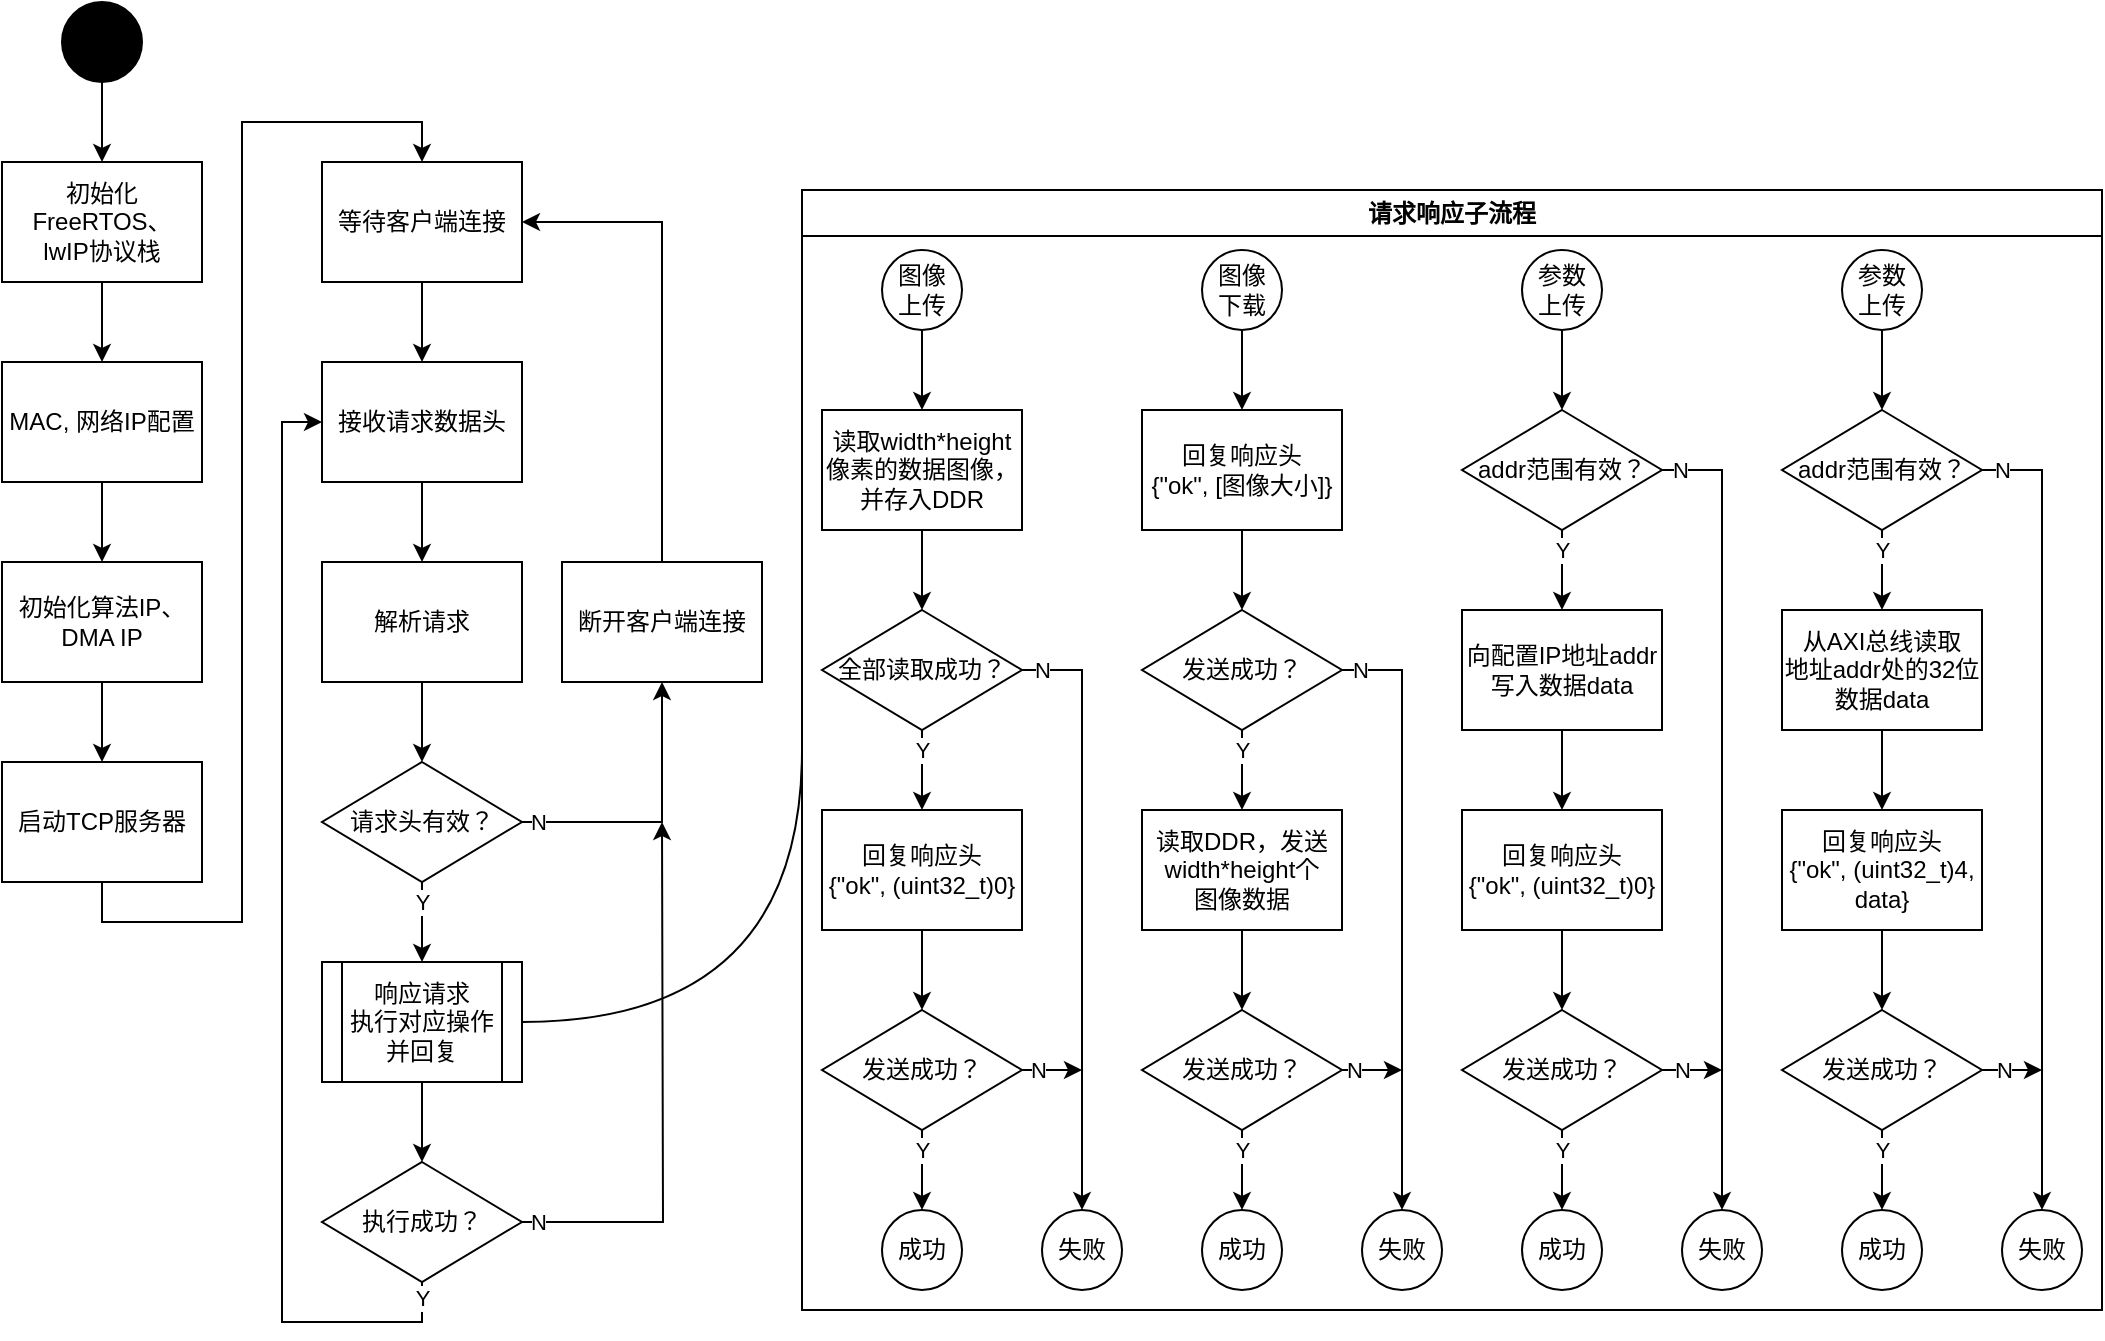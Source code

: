 <mxfile version="24.7.17">
  <diagram name="第 1 页" id="Av57uVPPr5neI0YAgq-q">
    <mxGraphModel dx="302" dy="266" grid="1" gridSize="10" guides="1" tooltips="1" connect="1" arrows="1" fold="1" page="1" pageScale="1" pageWidth="1169" pageHeight="827" math="0" shadow="0">
      <root>
        <mxCell id="0" />
        <mxCell id="1" parent="0" />
        <mxCell id="zGsJtaL-EvxE9tPqCpzB-6" value="" style="edgeStyle=orthogonalEdgeStyle;rounded=0;orthogonalLoop=1;jettySize=auto;html=1;entryX=0.5;entryY=0;entryDx=0;entryDy=0;exitX=0.5;exitY=1;exitDx=0;exitDy=0;" parent="1" source="zGsJtaL-EvxE9tPqCpzB-1" target="zGsJtaL-EvxE9tPqCpzB-4" edge="1">
          <mxGeometry relative="1" as="geometry">
            <mxPoint x="90" y="240" as="targetPoint" />
          </mxGeometry>
        </mxCell>
        <mxCell id="zGsJtaL-EvxE9tPqCpzB-1" value="初始化&lt;div&gt;FreeRTOS、&lt;/div&gt;&lt;div&gt;lwIP协议栈&lt;/div&gt;" style="rounded=0;whiteSpace=wrap;html=1;" parent="1" vertex="1">
          <mxGeometry x="40" y="120" width="100" height="60" as="geometry" />
        </mxCell>
        <mxCell id="zGsJtaL-EvxE9tPqCpzB-3" style="edgeStyle=orthogonalEdgeStyle;rounded=0;orthogonalLoop=1;jettySize=auto;html=1;exitX=0.5;exitY=1;exitDx=0;exitDy=0;entryX=0.5;entryY=0;entryDx=0;entryDy=0;" parent="1" source="zGsJtaL-EvxE9tPqCpzB-2" target="zGsJtaL-EvxE9tPqCpzB-1" edge="1">
          <mxGeometry relative="1" as="geometry" />
        </mxCell>
        <mxCell id="zGsJtaL-EvxE9tPqCpzB-2" value="" style="ellipse;whiteSpace=wrap;html=1;aspect=fixed;fillColor=#000000;" parent="1" vertex="1">
          <mxGeometry x="70" y="40" width="40" height="40" as="geometry" />
        </mxCell>
        <mxCell id="zGsJtaL-EvxE9tPqCpzB-10" style="edgeStyle=orthogonalEdgeStyle;rounded=0;orthogonalLoop=1;jettySize=auto;html=1;exitX=0.5;exitY=1;exitDx=0;exitDy=0;entryX=0.5;entryY=0;entryDx=0;entryDy=0;" parent="1" source="zGsJtaL-EvxE9tPqCpzB-4" target="zGsJtaL-EvxE9tPqCpzB-8" edge="1">
          <mxGeometry relative="1" as="geometry" />
        </mxCell>
        <mxCell id="zGsJtaL-EvxE9tPqCpzB-4" value="MAC, 网络IP配置" style="rounded=0;whiteSpace=wrap;html=1;" parent="1" vertex="1">
          <mxGeometry x="40" y="220" width="100" height="60" as="geometry" />
        </mxCell>
        <mxCell id="zGsJtaL-EvxE9tPqCpzB-11" style="edgeStyle=orthogonalEdgeStyle;rounded=0;orthogonalLoop=1;jettySize=auto;html=1;exitX=0.5;exitY=1;exitDx=0;exitDy=0;entryX=0.5;entryY=0;entryDx=0;entryDy=0;" parent="1" source="zGsJtaL-EvxE9tPqCpzB-8" target="zGsJtaL-EvxE9tPqCpzB-12" edge="1">
          <mxGeometry relative="1" as="geometry">
            <mxPoint x="90" y="420" as="targetPoint" />
          </mxGeometry>
        </mxCell>
        <mxCell id="zGsJtaL-EvxE9tPqCpzB-8" value="初始化算法IP、DMA IP" style="rounded=0;whiteSpace=wrap;html=1;" parent="1" vertex="1">
          <mxGeometry x="40" y="320" width="100" height="60" as="geometry" />
        </mxCell>
        <mxCell id="zGsJtaL-EvxE9tPqCpzB-15" style="edgeStyle=orthogonalEdgeStyle;rounded=0;orthogonalLoop=1;jettySize=auto;html=1;exitX=0.5;exitY=1;exitDx=0;exitDy=0;entryX=0.5;entryY=0;entryDx=0;entryDy=0;" parent="1" source="zGsJtaL-EvxE9tPqCpzB-12" target="zGsJtaL-EvxE9tPqCpzB-14" edge="1">
          <mxGeometry relative="1" as="geometry">
            <Array as="points">
              <mxPoint x="90" y="500" />
              <mxPoint x="160" y="500" />
              <mxPoint x="160" y="100" />
              <mxPoint x="250" y="100" />
            </Array>
          </mxGeometry>
        </mxCell>
        <mxCell id="zGsJtaL-EvxE9tPqCpzB-12" value="启动TCP服务器" style="rounded=0;whiteSpace=wrap;html=1;" parent="1" vertex="1">
          <mxGeometry x="40" y="420" width="100" height="60" as="geometry" />
        </mxCell>
        <mxCell id="zGsJtaL-EvxE9tPqCpzB-16" style="edgeStyle=orthogonalEdgeStyle;rounded=0;orthogonalLoop=1;jettySize=auto;html=1;exitX=0.5;exitY=1;exitDx=0;exitDy=0;" parent="1" source="zGsJtaL-EvxE9tPqCpzB-14" edge="1">
          <mxGeometry relative="1" as="geometry">
            <mxPoint x="250" y="220" as="targetPoint" />
          </mxGeometry>
        </mxCell>
        <mxCell id="zGsJtaL-EvxE9tPqCpzB-14" value="等待客户端连接" style="rounded=0;whiteSpace=wrap;html=1;" parent="1" vertex="1">
          <mxGeometry x="200" y="120" width="100" height="60" as="geometry" />
        </mxCell>
        <mxCell id="zGsJtaL-EvxE9tPqCpzB-24" style="edgeStyle=orthogonalEdgeStyle;rounded=0;orthogonalLoop=1;jettySize=auto;html=1;exitX=0.5;exitY=1;exitDx=0;exitDy=0;entryX=0.5;entryY=0;entryDx=0;entryDy=0;" parent="1" source="zGsJtaL-EvxE9tPqCpzB-17" target="zGsJtaL-EvxE9tPqCpzB-18" edge="1">
          <mxGeometry relative="1" as="geometry" />
        </mxCell>
        <mxCell id="zGsJtaL-EvxE9tPqCpzB-17" value="接收请求数据头" style="rounded=0;whiteSpace=wrap;html=1;" parent="1" vertex="1">
          <mxGeometry x="200" y="220" width="100" height="60" as="geometry" />
        </mxCell>
        <mxCell id="zGsJtaL-EvxE9tPqCpzB-20" style="edgeStyle=orthogonalEdgeStyle;rounded=0;orthogonalLoop=1;jettySize=auto;html=1;entryX=0.5;entryY=0;entryDx=0;entryDy=0;exitX=0.5;exitY=1;exitDx=0;exitDy=0;" parent="1" source="zGsJtaL-EvxE9tPqCpzB-22" target="zGsJtaL-EvxE9tPqCpzB-50" edge="1">
          <mxGeometry relative="1" as="geometry">
            <mxPoint x="250" y="520" as="targetPoint" />
          </mxGeometry>
        </mxCell>
        <mxCell id="zGsJtaL-EvxE9tPqCpzB-37" value="Y" style="edgeLabel;html=1;align=center;verticalAlign=middle;resizable=0;points=[];" parent="zGsJtaL-EvxE9tPqCpzB-20" vertex="1" connectable="0">
          <mxGeometry x="-0.46" relative="1" as="geometry">
            <mxPoint y="-1" as="offset" />
          </mxGeometry>
        </mxCell>
        <mxCell id="zGsJtaL-EvxE9tPqCpzB-25" style="edgeStyle=orthogonalEdgeStyle;rounded=0;orthogonalLoop=1;jettySize=auto;html=1;exitX=0.5;exitY=1;exitDx=0;exitDy=0;entryX=0.5;entryY=0;entryDx=0;entryDy=0;" parent="1" source="zGsJtaL-EvxE9tPqCpzB-18" target="zGsJtaL-EvxE9tPqCpzB-22" edge="1">
          <mxGeometry relative="1" as="geometry" />
        </mxCell>
        <mxCell id="zGsJtaL-EvxE9tPqCpzB-18" value="解析请求" style="rounded=0;whiteSpace=wrap;html=1;" parent="1" vertex="1">
          <mxGeometry x="200" y="320" width="100" height="60" as="geometry" />
        </mxCell>
        <mxCell id="zGsJtaL-EvxE9tPqCpzB-33" style="edgeStyle=orthogonalEdgeStyle;rounded=0;orthogonalLoop=1;jettySize=auto;html=1;exitX=0.5;exitY=1;exitDx=0;exitDy=0;entryX=0.5;entryY=0;entryDx=0;entryDy=0;" parent="1" source="zGsJtaL-EvxE9tPqCpzB-50" target="zGsJtaL-EvxE9tPqCpzB-31" edge="1">
          <mxGeometry relative="1" as="geometry">
            <mxPoint x="250" y="580" as="sourcePoint" />
          </mxGeometry>
        </mxCell>
        <mxCell id="zGsJtaL-EvxE9tPqCpzB-29" style="edgeStyle=orthogonalEdgeStyle;rounded=0;orthogonalLoop=1;jettySize=auto;html=1;exitX=1;exitY=0.5;exitDx=0;exitDy=0;entryX=0.5;entryY=1;entryDx=0;entryDy=0;" parent="1" source="zGsJtaL-EvxE9tPqCpzB-22" target="zGsJtaL-EvxE9tPqCpzB-27" edge="1">
          <mxGeometry relative="1" as="geometry" />
        </mxCell>
        <mxCell id="zGsJtaL-EvxE9tPqCpzB-38" value="N" style="edgeLabel;html=1;align=center;verticalAlign=middle;resizable=0;points=[];" parent="zGsJtaL-EvxE9tPqCpzB-29" vertex="1" connectable="0">
          <mxGeometry x="-0.708" relative="1" as="geometry">
            <mxPoint x="-13" as="offset" />
          </mxGeometry>
        </mxCell>
        <mxCell id="zGsJtaL-EvxE9tPqCpzB-22" value="请求头有效？" style="rhombus;whiteSpace=wrap;html=1;" parent="1" vertex="1">
          <mxGeometry x="200" y="420" width="100" height="60" as="geometry" />
        </mxCell>
        <mxCell id="zGsJtaL-EvxE9tPqCpzB-28" style="edgeStyle=orthogonalEdgeStyle;rounded=0;orthogonalLoop=1;jettySize=auto;html=1;exitX=0.5;exitY=0;exitDx=0;exitDy=0;entryX=1;entryY=0.5;entryDx=0;entryDy=0;" parent="1" source="zGsJtaL-EvxE9tPqCpzB-27" target="zGsJtaL-EvxE9tPqCpzB-14" edge="1">
          <mxGeometry relative="1" as="geometry" />
        </mxCell>
        <mxCell id="zGsJtaL-EvxE9tPqCpzB-27" value="断开客户端连接" style="rounded=0;whiteSpace=wrap;html=1;" parent="1" vertex="1">
          <mxGeometry x="320" y="320" width="100" height="60" as="geometry" />
        </mxCell>
        <mxCell id="zGsJtaL-EvxE9tPqCpzB-32" style="edgeStyle=orthogonalEdgeStyle;rounded=0;orthogonalLoop=1;jettySize=auto;html=1;exitX=1;exitY=0.5;exitDx=0;exitDy=0;" parent="1" source="zGsJtaL-EvxE9tPqCpzB-31" edge="1">
          <mxGeometry relative="1" as="geometry">
            <mxPoint x="370" y="450" as="targetPoint" />
          </mxGeometry>
        </mxCell>
        <mxCell id="zGsJtaL-EvxE9tPqCpzB-39" value="N" style="edgeLabel;html=1;align=center;verticalAlign=middle;resizable=0;points=[];" parent="zGsJtaL-EvxE9tPqCpzB-32" vertex="1" connectable="0">
          <mxGeometry x="-0.84" relative="1" as="geometry">
            <mxPoint x="-14" as="offset" />
          </mxGeometry>
        </mxCell>
        <mxCell id="zGsJtaL-EvxE9tPqCpzB-34" style="edgeStyle=orthogonalEdgeStyle;rounded=0;orthogonalLoop=1;jettySize=auto;html=1;exitX=0.5;exitY=1;exitDx=0;exitDy=0;entryX=0;entryY=0.5;entryDx=0;entryDy=0;" parent="1" source="zGsJtaL-EvxE9tPqCpzB-31" target="zGsJtaL-EvxE9tPqCpzB-17" edge="1">
          <mxGeometry relative="1" as="geometry">
            <Array as="points">
              <mxPoint x="250" y="700" />
              <mxPoint x="180" y="700" />
              <mxPoint x="180" y="250" />
            </Array>
          </mxGeometry>
        </mxCell>
        <mxCell id="zGsJtaL-EvxE9tPqCpzB-40" value="Y" style="edgeLabel;html=1;align=center;verticalAlign=middle;resizable=0;points=[];" parent="zGsJtaL-EvxE9tPqCpzB-34" vertex="1" connectable="0">
          <mxGeometry x="-0.95" y="2" relative="1" as="geometry">
            <mxPoint x="-2" y="-6" as="offset" />
          </mxGeometry>
        </mxCell>
        <mxCell id="zGsJtaL-EvxE9tPqCpzB-31" value="执行成功？" style="rhombus;whiteSpace=wrap;html=1;" parent="1" vertex="1">
          <mxGeometry x="200" y="620" width="100" height="60" as="geometry" />
        </mxCell>
        <mxCell id="zGsJtaL-EvxE9tPqCpzB-125" style="edgeStyle=orthogonalEdgeStyle;rounded=0;orthogonalLoop=1;jettySize=auto;html=1;exitX=1;exitY=0.5;exitDx=0;exitDy=0;curved=1;endArrow=none;endFill=0;entryX=0;entryY=0.5;entryDx=0;entryDy=0;" parent="1" source="zGsJtaL-EvxE9tPqCpzB-50" target="EYHyG1AjcD9HK0cgToKn-1" edge="1">
          <mxGeometry relative="1" as="geometry">
            <Array as="points">
              <mxPoint x="440" y="550" />
            </Array>
            <mxPoint x="390" y="470" as="targetPoint" />
          </mxGeometry>
        </mxCell>
        <mxCell id="zGsJtaL-EvxE9tPqCpzB-50" value="响应请求&lt;div&gt;执行对应操作&lt;/div&gt;&lt;div&gt;并回复&lt;/div&gt;" style="shape=process;whiteSpace=wrap;html=1;backgroundOutline=1;" parent="1" vertex="1">
          <mxGeometry x="200" y="520" width="100" height="60" as="geometry" />
        </mxCell>
        <mxCell id="EYHyG1AjcD9HK0cgToKn-1" value="请求响应子流程" style="swimlane;whiteSpace=wrap;html=1;" parent="1" vertex="1">
          <mxGeometry x="440" y="134" width="650" height="560" as="geometry">
            <mxRectangle x="440" y="120" width="120" height="30" as="alternateBounds" />
          </mxGeometry>
        </mxCell>
        <mxCell id="zGsJtaL-EvxE9tPqCpzB-60" style="edgeStyle=orthogonalEdgeStyle;rounded=0;orthogonalLoop=1;jettySize=auto;html=1;exitX=0.5;exitY=1;exitDx=0;exitDy=0;entryX=0.5;entryY=0;entryDx=0;entryDy=0;" parent="EYHyG1AjcD9HK0cgToKn-1" source="zGsJtaL-EvxE9tPqCpzB-61" target="zGsJtaL-EvxE9tPqCpzB-64" edge="1">
          <mxGeometry relative="1" as="geometry" />
        </mxCell>
        <mxCell id="zGsJtaL-EvxE9tPqCpzB-61" value="回复响应头&lt;div&gt;{&quot;ok&quot;, [图像大小]}&lt;/div&gt;" style="rounded=0;whiteSpace=wrap;html=1;" parent="EYHyG1AjcD9HK0cgToKn-1" vertex="1">
          <mxGeometry x="170" y="110" width="100" height="60" as="geometry" />
        </mxCell>
        <mxCell id="zGsJtaL-EvxE9tPqCpzB-62" style="edgeStyle=orthogonalEdgeStyle;rounded=0;orthogonalLoop=1;jettySize=auto;html=1;exitX=0.5;exitY=1;exitDx=0;exitDy=0;entryX=0.5;entryY=0;entryDx=0;entryDy=0;" parent="EYHyG1AjcD9HK0cgToKn-1" source="zGsJtaL-EvxE9tPqCpzB-64" target="zGsJtaL-EvxE9tPqCpzB-66" edge="1">
          <mxGeometry relative="1" as="geometry">
            <mxPoint x="380" y="290" as="targetPoint" />
            <Array as="points">
              <mxPoint x="220" y="300" />
              <mxPoint x="220" y="300" />
            </Array>
          </mxGeometry>
        </mxCell>
        <mxCell id="zGsJtaL-EvxE9tPqCpzB-116" value="Y" style="edgeLabel;html=1;align=center;verticalAlign=middle;resizable=0;points=[];" parent="zGsJtaL-EvxE9tPqCpzB-62" vertex="1" connectable="0">
          <mxGeometry x="-0.026" y="2" relative="1" as="geometry">
            <mxPoint x="-2" y="-10" as="offset" />
          </mxGeometry>
        </mxCell>
        <mxCell id="zGsJtaL-EvxE9tPqCpzB-63" style="edgeStyle=orthogonalEdgeStyle;rounded=0;orthogonalLoop=1;jettySize=auto;html=1;exitX=1;exitY=0.5;exitDx=0;exitDy=0;entryX=0.5;entryY=0;entryDx=0;entryDy=0;" parent="EYHyG1AjcD9HK0cgToKn-1" source="zGsJtaL-EvxE9tPqCpzB-64" target="zGsJtaL-EvxE9tPqCpzB-69" edge="1">
          <mxGeometry relative="1" as="geometry" />
        </mxCell>
        <mxCell id="zGsJtaL-EvxE9tPqCpzB-115" value="N" style="edgeLabel;html=1;align=center;verticalAlign=middle;resizable=0;points=[];" parent="zGsJtaL-EvxE9tPqCpzB-63" vertex="1" connectable="0">
          <mxGeometry x="-0.817" y="-1" relative="1" as="geometry">
            <mxPoint x="-19" y="-1" as="offset" />
          </mxGeometry>
        </mxCell>
        <mxCell id="zGsJtaL-EvxE9tPqCpzB-64" value="发送成功？" style="rhombus;whiteSpace=wrap;html=1;" parent="EYHyG1AjcD9HK0cgToKn-1" vertex="1">
          <mxGeometry x="170" y="210" width="100" height="60" as="geometry" />
        </mxCell>
        <mxCell id="zGsJtaL-EvxE9tPqCpzB-65" style="edgeStyle=orthogonalEdgeStyle;rounded=0;orthogonalLoop=1;jettySize=auto;html=1;exitX=0.5;exitY=1;exitDx=0;exitDy=0;entryX=0.5;entryY=0;entryDx=0;entryDy=0;" parent="EYHyG1AjcD9HK0cgToKn-1" source="zGsJtaL-EvxE9tPqCpzB-67" target="zGsJtaL-EvxE9tPqCpzB-61" edge="1">
          <mxGeometry relative="1" as="geometry">
            <mxPoint x="220" y="70.0" as="sourcePoint" />
          </mxGeometry>
        </mxCell>
        <mxCell id="zGsJtaL-EvxE9tPqCpzB-66" value="读取DDR，发送width*height个&lt;div&gt;图像数据&lt;/div&gt;" style="rounded=0;whiteSpace=wrap;html=1;" parent="EYHyG1AjcD9HK0cgToKn-1" vertex="1">
          <mxGeometry x="170" y="310" width="100" height="60" as="geometry" />
        </mxCell>
        <mxCell id="zGsJtaL-EvxE9tPqCpzB-67" value="图像&lt;div&gt;下载&lt;/div&gt;" style="ellipse;whiteSpace=wrap;html=1;aspect=fixed;" parent="EYHyG1AjcD9HK0cgToKn-1" vertex="1">
          <mxGeometry x="200" y="30" width="40" height="40" as="geometry" />
        </mxCell>
        <mxCell id="zGsJtaL-EvxE9tPqCpzB-68" value="成功" style="ellipse;whiteSpace=wrap;html=1;aspect=fixed;" parent="EYHyG1AjcD9HK0cgToKn-1" vertex="1">
          <mxGeometry x="200" y="510" width="40" height="40" as="geometry" />
        </mxCell>
        <mxCell id="zGsJtaL-EvxE9tPqCpzB-69" value="失败" style="ellipse;whiteSpace=wrap;html=1;aspect=fixed;" parent="EYHyG1AjcD9HK0cgToKn-1" vertex="1">
          <mxGeometry x="280" y="510" width="40" height="40" as="geometry" />
        </mxCell>
        <mxCell id="zGsJtaL-EvxE9tPqCpzB-70" style="edgeStyle=orthogonalEdgeStyle;rounded=0;orthogonalLoop=1;jettySize=auto;html=1;exitX=0.5;exitY=1;exitDx=0;exitDy=0;entryX=0.5;entryY=0;entryDx=0;entryDy=0;" parent="EYHyG1AjcD9HK0cgToKn-1" source="zGsJtaL-EvxE9tPqCpzB-72" target="zGsJtaL-EvxE9tPqCpzB-68" edge="1">
          <mxGeometry relative="1" as="geometry" />
        </mxCell>
        <mxCell id="zGsJtaL-EvxE9tPqCpzB-113" value="Y" style="edgeLabel;html=1;align=center;verticalAlign=middle;resizable=0;points=[];" parent="zGsJtaL-EvxE9tPqCpzB-70" vertex="1" connectable="0">
          <mxGeometry x="0.188" y="3" relative="1" as="geometry">
            <mxPoint x="-3" y="-14" as="offset" />
          </mxGeometry>
        </mxCell>
        <mxCell id="zGsJtaL-EvxE9tPqCpzB-71" style="edgeStyle=orthogonalEdgeStyle;rounded=0;orthogonalLoop=1;jettySize=auto;html=1;exitX=1;exitY=0.5;exitDx=0;exitDy=0;" parent="EYHyG1AjcD9HK0cgToKn-1" source="zGsJtaL-EvxE9tPqCpzB-72" edge="1">
          <mxGeometry relative="1" as="geometry">
            <mxPoint x="300" y="440" as="targetPoint" />
          </mxGeometry>
        </mxCell>
        <mxCell id="zGsJtaL-EvxE9tPqCpzB-114" value="N" style="edgeLabel;html=1;align=center;verticalAlign=middle;resizable=0;points=[];" parent="zGsJtaL-EvxE9tPqCpzB-71" vertex="1" connectable="0">
          <mxGeometry x="-0.036" y="4" relative="1" as="geometry">
            <mxPoint x="-9" y="4" as="offset" />
          </mxGeometry>
        </mxCell>
        <mxCell id="zGsJtaL-EvxE9tPqCpzB-72" value="发送成功？" style="rhombus;whiteSpace=wrap;html=1;" parent="EYHyG1AjcD9HK0cgToKn-1" vertex="1">
          <mxGeometry x="170" y="410" width="100" height="60" as="geometry" />
        </mxCell>
        <mxCell id="zGsJtaL-EvxE9tPqCpzB-73" style="edgeStyle=orthogonalEdgeStyle;rounded=0;orthogonalLoop=1;jettySize=auto;html=1;exitX=0.5;exitY=1;exitDx=0;exitDy=0;entryX=0.5;entryY=0;entryDx=0;entryDy=0;" parent="EYHyG1AjcD9HK0cgToKn-1" source="zGsJtaL-EvxE9tPqCpzB-66" target="zGsJtaL-EvxE9tPqCpzB-72" edge="1">
          <mxGeometry relative="1" as="geometry" />
        </mxCell>
        <mxCell id="zGsJtaL-EvxE9tPqCpzB-74" style="edgeStyle=orthogonalEdgeStyle;rounded=0;orthogonalLoop=1;jettySize=auto;html=1;exitX=0.5;exitY=1;exitDx=0;exitDy=0;entryX=0.5;entryY=0;entryDx=0;entryDy=0;" parent="EYHyG1AjcD9HK0cgToKn-1" source="zGsJtaL-EvxE9tPqCpzB-75" target="zGsJtaL-EvxE9tPqCpzB-80" edge="1">
          <mxGeometry relative="1" as="geometry">
            <mxPoint x="380" y="310" as="targetPoint" />
          </mxGeometry>
        </mxCell>
        <mxCell id="zGsJtaL-EvxE9tPqCpzB-75" value="向配置IP地址addr写入数据data" style="rounded=0;whiteSpace=wrap;html=1;" parent="EYHyG1AjcD9HK0cgToKn-1" vertex="1">
          <mxGeometry x="330" y="210" width="100" height="60" as="geometry" />
        </mxCell>
        <mxCell id="zGsJtaL-EvxE9tPqCpzB-79" style="edgeStyle=orthogonalEdgeStyle;rounded=0;orthogonalLoop=1;jettySize=auto;html=1;exitX=0.5;exitY=1;exitDx=0;exitDy=0;entryX=0.5;entryY=0;entryDx=0;entryDy=0;" parent="EYHyG1AjcD9HK0cgToKn-1" source="zGsJtaL-EvxE9tPqCpzB-101" target="zGsJtaL-EvxE9tPqCpzB-75" edge="1">
          <mxGeometry relative="1" as="geometry">
            <mxPoint x="380" y="170" as="sourcePoint" />
          </mxGeometry>
        </mxCell>
        <mxCell id="zGsJtaL-EvxE9tPqCpzB-118" value="Y" style="edgeLabel;html=1;align=center;verticalAlign=middle;resizable=0;points=[];" parent="zGsJtaL-EvxE9tPqCpzB-79" vertex="1" connectable="0">
          <mxGeometry x="-0.24" y="1" relative="1" as="geometry">
            <mxPoint x="-1" y="-5" as="offset" />
          </mxGeometry>
        </mxCell>
        <mxCell id="zGsJtaL-EvxE9tPqCpzB-80" value="回复响应头&lt;div&gt;{&quot;ok&quot;, (uint32_t)0}&lt;/div&gt;" style="rounded=0;whiteSpace=wrap;html=1;" parent="EYHyG1AjcD9HK0cgToKn-1" vertex="1">
          <mxGeometry x="330" y="310" width="100" height="60" as="geometry" />
        </mxCell>
        <mxCell id="zGsJtaL-EvxE9tPqCpzB-81" value="参数&lt;div&gt;上传&lt;/div&gt;" style="ellipse;whiteSpace=wrap;html=1;aspect=fixed;" parent="EYHyG1AjcD9HK0cgToKn-1" vertex="1">
          <mxGeometry x="360" y="30" width="40" height="40" as="geometry" />
        </mxCell>
        <mxCell id="zGsJtaL-EvxE9tPqCpzB-82" value="成功" style="ellipse;whiteSpace=wrap;html=1;aspect=fixed;" parent="EYHyG1AjcD9HK0cgToKn-1" vertex="1">
          <mxGeometry x="360" y="510" width="40" height="40" as="geometry" />
        </mxCell>
        <mxCell id="zGsJtaL-EvxE9tPqCpzB-83" value="失败" style="ellipse;whiteSpace=wrap;html=1;aspect=fixed;" parent="EYHyG1AjcD9HK0cgToKn-1" vertex="1">
          <mxGeometry x="440" y="510" width="40" height="40" as="geometry" />
        </mxCell>
        <mxCell id="zGsJtaL-EvxE9tPqCpzB-84" style="edgeStyle=orthogonalEdgeStyle;rounded=0;orthogonalLoop=1;jettySize=auto;html=1;exitX=0.5;exitY=1;exitDx=0;exitDy=0;entryX=0.5;entryY=0;entryDx=0;entryDy=0;" parent="EYHyG1AjcD9HK0cgToKn-1" source="zGsJtaL-EvxE9tPqCpzB-86" target="zGsJtaL-EvxE9tPqCpzB-82" edge="1">
          <mxGeometry relative="1" as="geometry" />
        </mxCell>
        <mxCell id="zGsJtaL-EvxE9tPqCpzB-120" value="Y" style="edgeLabel;html=1;align=center;verticalAlign=middle;resizable=0;points=[];" parent="zGsJtaL-EvxE9tPqCpzB-84" vertex="1" connectable="0">
          <mxGeometry x="-0.115" y="1" relative="1" as="geometry">
            <mxPoint x="-1" y="-8" as="offset" />
          </mxGeometry>
        </mxCell>
        <mxCell id="zGsJtaL-EvxE9tPqCpzB-85" style="edgeStyle=orthogonalEdgeStyle;rounded=0;orthogonalLoop=1;jettySize=auto;html=1;exitX=1;exitY=0.5;exitDx=0;exitDy=0;entryX=0.5;entryY=0;entryDx=0;entryDy=0;" parent="EYHyG1AjcD9HK0cgToKn-1" source="zGsJtaL-EvxE9tPqCpzB-101" target="zGsJtaL-EvxE9tPqCpzB-83" edge="1">
          <mxGeometry relative="1" as="geometry">
            <mxPoint x="480" y="439.667" as="targetPoint" />
          </mxGeometry>
        </mxCell>
        <mxCell id="zGsJtaL-EvxE9tPqCpzB-117" value="N" style="edgeLabel;html=1;align=center;verticalAlign=middle;resizable=0;points=[];" parent="zGsJtaL-EvxE9tPqCpzB-85" vertex="1" connectable="0">
          <mxGeometry x="-0.894" y="1" relative="1" as="geometry">
            <mxPoint x="-12" y="1" as="offset" />
          </mxGeometry>
        </mxCell>
        <mxCell id="zGsJtaL-EvxE9tPqCpzB-103" style="edgeStyle=orthogonalEdgeStyle;rounded=0;orthogonalLoop=1;jettySize=auto;html=1;exitX=1;exitY=0.5;exitDx=0;exitDy=0;" parent="EYHyG1AjcD9HK0cgToKn-1" source="zGsJtaL-EvxE9tPqCpzB-86" edge="1">
          <mxGeometry relative="1" as="geometry">
            <mxPoint x="460" y="440" as="targetPoint" />
          </mxGeometry>
        </mxCell>
        <mxCell id="zGsJtaL-EvxE9tPqCpzB-119" value="N" style="edgeLabel;html=1;align=center;verticalAlign=middle;resizable=0;points=[];" parent="zGsJtaL-EvxE9tPqCpzB-103" vertex="1" connectable="0">
          <mxGeometry x="0.298" relative="1" as="geometry">
            <mxPoint x="-10" as="offset" />
          </mxGeometry>
        </mxCell>
        <mxCell id="zGsJtaL-EvxE9tPqCpzB-86" value="发送成功？" style="rhombus;whiteSpace=wrap;html=1;" parent="EYHyG1AjcD9HK0cgToKn-1" vertex="1">
          <mxGeometry x="330" y="410" width="100" height="60" as="geometry" />
        </mxCell>
        <mxCell id="zGsJtaL-EvxE9tPqCpzB-87" style="edgeStyle=orthogonalEdgeStyle;rounded=0;orthogonalLoop=1;jettySize=auto;html=1;exitX=0.5;exitY=1;exitDx=0;exitDy=0;entryX=0.5;entryY=0;entryDx=0;entryDy=0;" parent="EYHyG1AjcD9HK0cgToKn-1" source="zGsJtaL-EvxE9tPqCpzB-80" target="zGsJtaL-EvxE9tPqCpzB-86" edge="1">
          <mxGeometry relative="1" as="geometry" />
        </mxCell>
        <mxCell id="zGsJtaL-EvxE9tPqCpzB-88" style="edgeStyle=orthogonalEdgeStyle;rounded=0;orthogonalLoop=1;jettySize=auto;html=1;exitX=0.5;exitY=1;exitDx=0;exitDy=0;entryX=0.5;entryY=0;entryDx=0;entryDy=0;" parent="EYHyG1AjcD9HK0cgToKn-1" source="zGsJtaL-EvxE9tPqCpzB-89" target="zGsJtaL-EvxE9tPqCpzB-91" edge="1">
          <mxGeometry relative="1" as="geometry">
            <mxPoint x="540" y="310" as="targetPoint" />
          </mxGeometry>
        </mxCell>
        <mxCell id="zGsJtaL-EvxE9tPqCpzB-89" value="从AXI总线读取&lt;div&gt;地址addr处的32位数据data&lt;/div&gt;" style="rounded=0;whiteSpace=wrap;html=1;" parent="EYHyG1AjcD9HK0cgToKn-1" vertex="1">
          <mxGeometry x="490" y="210" width="100" height="60" as="geometry" />
        </mxCell>
        <mxCell id="zGsJtaL-EvxE9tPqCpzB-90" style="edgeStyle=orthogonalEdgeStyle;rounded=0;orthogonalLoop=1;jettySize=auto;html=1;exitX=0.5;exitY=1;exitDx=0;exitDy=0;entryX=0.5;entryY=0;entryDx=0;entryDy=0;" parent="EYHyG1AjcD9HK0cgToKn-1" source="zGsJtaL-EvxE9tPqCpzB-104" target="zGsJtaL-EvxE9tPqCpzB-89" edge="1">
          <mxGeometry relative="1" as="geometry">
            <mxPoint x="540" y="70.0" as="sourcePoint" />
          </mxGeometry>
        </mxCell>
        <mxCell id="zGsJtaL-EvxE9tPqCpzB-124" value="Y" style="edgeLabel;html=1;align=center;verticalAlign=middle;resizable=0;points=[];" parent="zGsJtaL-EvxE9tPqCpzB-90" vertex="1" connectable="0">
          <mxGeometry x="-0.117" y="2" relative="1" as="geometry">
            <mxPoint x="-2" y="-8" as="offset" />
          </mxGeometry>
        </mxCell>
        <mxCell id="zGsJtaL-EvxE9tPqCpzB-91" value="回复响应头&lt;div&gt;{&quot;ok&quot;, (uint32_t)4, data}&lt;/div&gt;" style="rounded=0;whiteSpace=wrap;html=1;" parent="EYHyG1AjcD9HK0cgToKn-1" vertex="1">
          <mxGeometry x="490" y="310" width="100" height="60" as="geometry" />
        </mxCell>
        <mxCell id="zGsJtaL-EvxE9tPqCpzB-92" value="参数&lt;div&gt;上传&lt;/div&gt;" style="ellipse;whiteSpace=wrap;html=1;aspect=fixed;" parent="EYHyG1AjcD9HK0cgToKn-1" vertex="1">
          <mxGeometry x="520" y="30" width="40" height="40" as="geometry" />
        </mxCell>
        <mxCell id="zGsJtaL-EvxE9tPqCpzB-93" value="成功" style="ellipse;whiteSpace=wrap;html=1;aspect=fixed;" parent="EYHyG1AjcD9HK0cgToKn-1" vertex="1">
          <mxGeometry x="520" y="510" width="40" height="40" as="geometry" />
        </mxCell>
        <mxCell id="zGsJtaL-EvxE9tPqCpzB-94" value="失败" style="ellipse;whiteSpace=wrap;html=1;aspect=fixed;" parent="EYHyG1AjcD9HK0cgToKn-1" vertex="1">
          <mxGeometry x="600" y="510" width="40" height="40" as="geometry" />
        </mxCell>
        <mxCell id="zGsJtaL-EvxE9tPqCpzB-95" style="edgeStyle=orthogonalEdgeStyle;rounded=0;orthogonalLoop=1;jettySize=auto;html=1;exitX=0.5;exitY=1;exitDx=0;exitDy=0;entryX=0.5;entryY=0;entryDx=0;entryDy=0;" parent="EYHyG1AjcD9HK0cgToKn-1" source="zGsJtaL-EvxE9tPqCpzB-97" target="zGsJtaL-EvxE9tPqCpzB-93" edge="1">
          <mxGeometry relative="1" as="geometry" />
        </mxCell>
        <mxCell id="zGsJtaL-EvxE9tPqCpzB-121" value="Y" style="edgeLabel;html=1;align=center;verticalAlign=middle;resizable=0;points=[];" parent="zGsJtaL-EvxE9tPqCpzB-95" vertex="1" connectable="0">
          <mxGeometry x="0.058" y="2" relative="1" as="geometry">
            <mxPoint x="-2" y="-11" as="offset" />
          </mxGeometry>
        </mxCell>
        <mxCell id="zGsJtaL-EvxE9tPqCpzB-96" style="edgeStyle=orthogonalEdgeStyle;rounded=0;orthogonalLoop=1;jettySize=auto;html=1;exitX=1;exitY=0.5;exitDx=0;exitDy=0;entryX=0.5;entryY=0;entryDx=0;entryDy=0;" parent="EYHyG1AjcD9HK0cgToKn-1" source="zGsJtaL-EvxE9tPqCpzB-104" target="zGsJtaL-EvxE9tPqCpzB-94" edge="1">
          <mxGeometry relative="1" as="geometry">
            <mxPoint x="640" y="439.667" as="targetPoint" />
          </mxGeometry>
        </mxCell>
        <mxCell id="zGsJtaL-EvxE9tPqCpzB-123" value="N" style="edgeLabel;html=1;align=center;verticalAlign=middle;resizable=0;points=[];" parent="zGsJtaL-EvxE9tPqCpzB-96" vertex="1" connectable="0">
          <mxGeometry x="-0.883" relative="1" as="geometry">
            <mxPoint x="-14" as="offset" />
          </mxGeometry>
        </mxCell>
        <mxCell id="zGsJtaL-EvxE9tPqCpzB-106" style="edgeStyle=orthogonalEdgeStyle;rounded=0;orthogonalLoop=1;jettySize=auto;html=1;exitX=1;exitY=0.5;exitDx=0;exitDy=0;" parent="EYHyG1AjcD9HK0cgToKn-1" source="zGsJtaL-EvxE9tPqCpzB-97" edge="1">
          <mxGeometry relative="1" as="geometry">
            <mxPoint x="620" y="440" as="targetPoint" />
          </mxGeometry>
        </mxCell>
        <mxCell id="zGsJtaL-EvxE9tPqCpzB-122" value="N" style="edgeLabel;html=1;align=center;verticalAlign=middle;resizable=0;points=[];" parent="zGsJtaL-EvxE9tPqCpzB-106" vertex="1" connectable="0">
          <mxGeometry x="0.29" y="-1" relative="1" as="geometry">
            <mxPoint x="-9" y="-1" as="offset" />
          </mxGeometry>
        </mxCell>
        <mxCell id="zGsJtaL-EvxE9tPqCpzB-97" value="发送成功？" style="rhombus;whiteSpace=wrap;html=1;" parent="EYHyG1AjcD9HK0cgToKn-1" vertex="1">
          <mxGeometry x="490" y="410" width="100" height="60" as="geometry" />
        </mxCell>
        <mxCell id="zGsJtaL-EvxE9tPqCpzB-98" style="edgeStyle=orthogonalEdgeStyle;rounded=0;orthogonalLoop=1;jettySize=auto;html=1;exitX=0.5;exitY=1;exitDx=0;exitDy=0;entryX=0.5;entryY=0;entryDx=0;entryDy=0;" parent="EYHyG1AjcD9HK0cgToKn-1" source="zGsJtaL-EvxE9tPqCpzB-91" target="zGsJtaL-EvxE9tPqCpzB-97" edge="1">
          <mxGeometry relative="1" as="geometry" />
        </mxCell>
        <mxCell id="zGsJtaL-EvxE9tPqCpzB-102" value="" style="edgeStyle=orthogonalEdgeStyle;rounded=0;orthogonalLoop=1;jettySize=auto;html=1;exitX=0.5;exitY=1;exitDx=0;exitDy=0;entryX=0.5;entryY=0;entryDx=0;entryDy=0;" parent="EYHyG1AjcD9HK0cgToKn-1" source="zGsJtaL-EvxE9tPqCpzB-81" target="zGsJtaL-EvxE9tPqCpzB-101" edge="1">
          <mxGeometry relative="1" as="geometry">
            <mxPoint x="380" y="70" as="sourcePoint" />
            <mxPoint x="380" y="210" as="targetPoint" />
          </mxGeometry>
        </mxCell>
        <mxCell id="zGsJtaL-EvxE9tPqCpzB-101" value="addr范围有效？" style="rhombus;whiteSpace=wrap;html=1;" parent="EYHyG1AjcD9HK0cgToKn-1" vertex="1">
          <mxGeometry x="330" y="110" width="100" height="60" as="geometry" />
        </mxCell>
        <mxCell id="zGsJtaL-EvxE9tPqCpzB-105" value="" style="edgeStyle=orthogonalEdgeStyle;rounded=0;orthogonalLoop=1;jettySize=auto;html=1;exitX=0.5;exitY=1;exitDx=0;exitDy=0;entryX=0.5;entryY=0;entryDx=0;entryDy=0;" parent="EYHyG1AjcD9HK0cgToKn-1" source="zGsJtaL-EvxE9tPqCpzB-92" target="zGsJtaL-EvxE9tPqCpzB-104" edge="1">
          <mxGeometry relative="1" as="geometry">
            <mxPoint x="540" y="70" as="sourcePoint" />
            <mxPoint x="540" y="210" as="targetPoint" />
          </mxGeometry>
        </mxCell>
        <mxCell id="zGsJtaL-EvxE9tPqCpzB-104" value="addr范围有效？" style="rhombus;whiteSpace=wrap;html=1;" parent="EYHyG1AjcD9HK0cgToKn-1" vertex="1">
          <mxGeometry x="490" y="110" width="100" height="60" as="geometry" />
        </mxCell>
        <mxCell id="zGsJtaL-EvxE9tPqCpzB-44" style="edgeStyle=orthogonalEdgeStyle;rounded=0;orthogonalLoop=1;jettySize=auto;html=1;exitX=0.5;exitY=1;exitDx=0;exitDy=0;entryX=0.5;entryY=0;entryDx=0;entryDy=0;" parent="EYHyG1AjcD9HK0cgToKn-1" source="zGsJtaL-EvxE9tPqCpzB-42" target="zGsJtaL-EvxE9tPqCpzB-43" edge="1">
          <mxGeometry relative="1" as="geometry" />
        </mxCell>
        <mxCell id="zGsJtaL-EvxE9tPqCpzB-42" value="读取width*height&lt;div&gt;像素的数据图像，&lt;/div&gt;&lt;div&gt;并存入DDR&lt;/div&gt;" style="rounded=0;whiteSpace=wrap;html=1;" parent="EYHyG1AjcD9HK0cgToKn-1" vertex="1">
          <mxGeometry x="10" y="110" width="100" height="60" as="geometry" />
        </mxCell>
        <mxCell id="zGsJtaL-EvxE9tPqCpzB-48" style="edgeStyle=orthogonalEdgeStyle;rounded=0;orthogonalLoop=1;jettySize=auto;html=1;exitX=0.5;exitY=1;exitDx=0;exitDy=0;entryX=0.5;entryY=0;entryDx=0;entryDy=0;" parent="EYHyG1AjcD9HK0cgToKn-1" source="zGsJtaL-EvxE9tPqCpzB-43" target="zGsJtaL-EvxE9tPqCpzB-47" edge="1">
          <mxGeometry relative="1" as="geometry">
            <mxPoint x="220" y="290" as="targetPoint" />
            <Array as="points">
              <mxPoint x="60" y="300" />
              <mxPoint x="60" y="300" />
            </Array>
          </mxGeometry>
        </mxCell>
        <mxCell id="zGsJtaL-EvxE9tPqCpzB-110" value="Y" style="edgeLabel;html=1;align=center;verticalAlign=middle;resizable=0;points=[];" parent="zGsJtaL-EvxE9tPqCpzB-48" vertex="1" connectable="0">
          <mxGeometry x="0.06" y="-1" relative="1" as="geometry">
            <mxPoint x="1" y="-11" as="offset" />
          </mxGeometry>
        </mxCell>
        <mxCell id="zGsJtaL-EvxE9tPqCpzB-58" style="edgeStyle=orthogonalEdgeStyle;rounded=0;orthogonalLoop=1;jettySize=auto;html=1;exitX=1;exitY=0.5;exitDx=0;exitDy=0;entryX=0.5;entryY=0;entryDx=0;entryDy=0;" parent="EYHyG1AjcD9HK0cgToKn-1" source="zGsJtaL-EvxE9tPqCpzB-43" target="zGsJtaL-EvxE9tPqCpzB-53" edge="1">
          <mxGeometry relative="1" as="geometry" />
        </mxCell>
        <mxCell id="zGsJtaL-EvxE9tPqCpzB-109" value="N" style="edgeLabel;html=1;align=center;verticalAlign=middle;resizable=0;points=[];" parent="zGsJtaL-EvxE9tPqCpzB-58" vertex="1" connectable="0">
          <mxGeometry x="-0.907" y="1" relative="1" as="geometry">
            <mxPoint x="-4" y="1" as="offset" />
          </mxGeometry>
        </mxCell>
        <mxCell id="zGsJtaL-EvxE9tPqCpzB-43" value="全部读取成功？" style="rhombus;whiteSpace=wrap;html=1;" parent="EYHyG1AjcD9HK0cgToKn-1" vertex="1">
          <mxGeometry x="10" y="210" width="100" height="60" as="geometry" />
        </mxCell>
        <mxCell id="zGsJtaL-EvxE9tPqCpzB-46" style="edgeStyle=orthogonalEdgeStyle;rounded=0;orthogonalLoop=1;jettySize=auto;html=1;exitX=0.5;exitY=1;exitDx=0;exitDy=0;entryX=0.5;entryY=0;entryDx=0;entryDy=0;" parent="EYHyG1AjcD9HK0cgToKn-1" source="zGsJtaL-EvxE9tPqCpzB-51" target="zGsJtaL-EvxE9tPqCpzB-42" edge="1">
          <mxGeometry relative="1" as="geometry">
            <mxPoint x="60" y="70.0" as="sourcePoint" />
          </mxGeometry>
        </mxCell>
        <mxCell id="zGsJtaL-EvxE9tPqCpzB-47" value="回复响应头&lt;div&gt;{&quot;ok&quot;, (uint32_t)0}&lt;/div&gt;" style="rounded=0;whiteSpace=wrap;html=1;" parent="EYHyG1AjcD9HK0cgToKn-1" vertex="1">
          <mxGeometry x="10" y="310" width="100" height="60" as="geometry" />
        </mxCell>
        <mxCell id="zGsJtaL-EvxE9tPqCpzB-51" value="图像&lt;div&gt;上传&lt;/div&gt;" style="ellipse;whiteSpace=wrap;html=1;aspect=fixed;" parent="EYHyG1AjcD9HK0cgToKn-1" vertex="1">
          <mxGeometry x="40" y="30" width="40" height="40" as="geometry" />
        </mxCell>
        <mxCell id="zGsJtaL-EvxE9tPqCpzB-52" value="成功" style="ellipse;whiteSpace=wrap;html=1;aspect=fixed;" parent="EYHyG1AjcD9HK0cgToKn-1" vertex="1">
          <mxGeometry x="40" y="510" width="40" height="40" as="geometry" />
        </mxCell>
        <mxCell id="zGsJtaL-EvxE9tPqCpzB-53" value="失败" style="ellipse;whiteSpace=wrap;html=1;aspect=fixed;" parent="EYHyG1AjcD9HK0cgToKn-1" vertex="1">
          <mxGeometry x="120" y="510" width="40" height="40" as="geometry" />
        </mxCell>
        <mxCell id="zGsJtaL-EvxE9tPqCpzB-57" style="edgeStyle=orthogonalEdgeStyle;rounded=0;orthogonalLoop=1;jettySize=auto;html=1;exitX=0.5;exitY=1;exitDx=0;exitDy=0;entryX=0.5;entryY=0;entryDx=0;entryDy=0;" parent="EYHyG1AjcD9HK0cgToKn-1" source="zGsJtaL-EvxE9tPqCpzB-55" target="zGsJtaL-EvxE9tPqCpzB-52" edge="1">
          <mxGeometry relative="1" as="geometry" />
        </mxCell>
        <mxCell id="zGsJtaL-EvxE9tPqCpzB-112" value="Y" style="edgeLabel;html=1;align=center;verticalAlign=middle;resizable=0;points=[];" parent="zGsJtaL-EvxE9tPqCpzB-57" vertex="1" connectable="0">
          <mxGeometry x="0.188" relative="1" as="geometry">
            <mxPoint y="-14" as="offset" />
          </mxGeometry>
        </mxCell>
        <mxCell id="zGsJtaL-EvxE9tPqCpzB-59" style="edgeStyle=orthogonalEdgeStyle;rounded=0;orthogonalLoop=1;jettySize=auto;html=1;exitX=1;exitY=0.5;exitDx=0;exitDy=0;" parent="EYHyG1AjcD9HK0cgToKn-1" source="zGsJtaL-EvxE9tPqCpzB-55" edge="1">
          <mxGeometry relative="1" as="geometry">
            <mxPoint x="140" y="440" as="targetPoint" />
          </mxGeometry>
        </mxCell>
        <mxCell id="zGsJtaL-EvxE9tPqCpzB-111" value="N" style="edgeLabel;html=1;align=center;verticalAlign=middle;resizable=0;points=[];" parent="zGsJtaL-EvxE9tPqCpzB-59" vertex="1" connectable="0">
          <mxGeometry x="-0.488" y="1" relative="1" as="geometry">
            <mxPoint y="1" as="offset" />
          </mxGeometry>
        </mxCell>
        <mxCell id="zGsJtaL-EvxE9tPqCpzB-55" value="发送成功？" style="rhombus;whiteSpace=wrap;html=1;" parent="EYHyG1AjcD9HK0cgToKn-1" vertex="1">
          <mxGeometry x="10" y="410" width="100" height="60" as="geometry" />
        </mxCell>
        <mxCell id="zGsJtaL-EvxE9tPqCpzB-56" style="edgeStyle=orthogonalEdgeStyle;rounded=0;orthogonalLoop=1;jettySize=auto;html=1;exitX=0.5;exitY=1;exitDx=0;exitDy=0;entryX=0.5;entryY=0;entryDx=0;entryDy=0;" parent="EYHyG1AjcD9HK0cgToKn-1" source="zGsJtaL-EvxE9tPqCpzB-47" target="zGsJtaL-EvxE9tPqCpzB-55" edge="1">
          <mxGeometry relative="1" as="geometry" />
        </mxCell>
      </root>
    </mxGraphModel>
  </diagram>
</mxfile>
